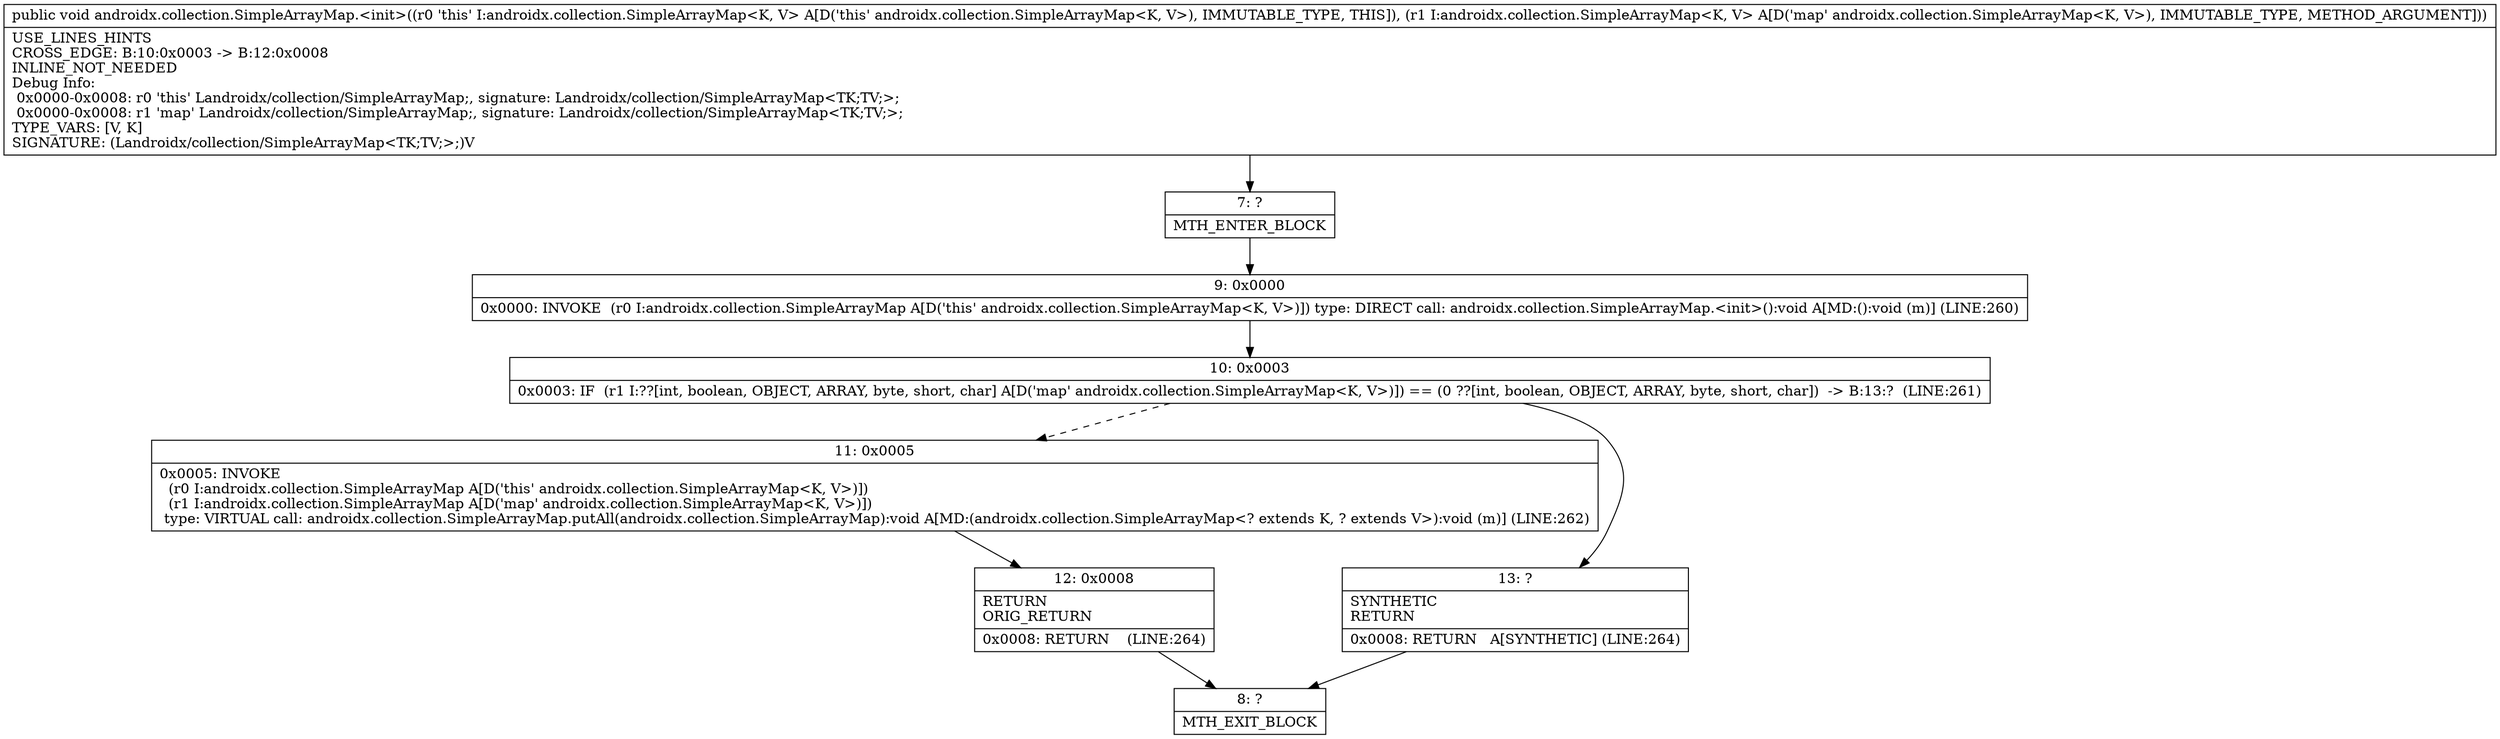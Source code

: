digraph "CFG forandroidx.collection.SimpleArrayMap.\<init\>(Landroidx\/collection\/SimpleArrayMap;)V" {
Node_7 [shape=record,label="{7\:\ ?|MTH_ENTER_BLOCK\l}"];
Node_9 [shape=record,label="{9\:\ 0x0000|0x0000: INVOKE  (r0 I:androidx.collection.SimpleArrayMap A[D('this' androidx.collection.SimpleArrayMap\<K, V\>)]) type: DIRECT call: androidx.collection.SimpleArrayMap.\<init\>():void A[MD:():void (m)] (LINE:260)\l}"];
Node_10 [shape=record,label="{10\:\ 0x0003|0x0003: IF  (r1 I:??[int, boolean, OBJECT, ARRAY, byte, short, char] A[D('map' androidx.collection.SimpleArrayMap\<K, V\>)]) == (0 ??[int, boolean, OBJECT, ARRAY, byte, short, char])  \-\> B:13:?  (LINE:261)\l}"];
Node_11 [shape=record,label="{11\:\ 0x0005|0x0005: INVOKE  \l  (r0 I:androidx.collection.SimpleArrayMap A[D('this' androidx.collection.SimpleArrayMap\<K, V\>)])\l  (r1 I:androidx.collection.SimpleArrayMap A[D('map' androidx.collection.SimpleArrayMap\<K, V\>)])\l type: VIRTUAL call: androidx.collection.SimpleArrayMap.putAll(androidx.collection.SimpleArrayMap):void A[MD:(androidx.collection.SimpleArrayMap\<? extends K, ? extends V\>):void (m)] (LINE:262)\l}"];
Node_12 [shape=record,label="{12\:\ 0x0008|RETURN\lORIG_RETURN\l|0x0008: RETURN    (LINE:264)\l}"];
Node_8 [shape=record,label="{8\:\ ?|MTH_EXIT_BLOCK\l}"];
Node_13 [shape=record,label="{13\:\ ?|SYNTHETIC\lRETURN\l|0x0008: RETURN   A[SYNTHETIC] (LINE:264)\l}"];
MethodNode[shape=record,label="{public void androidx.collection.SimpleArrayMap.\<init\>((r0 'this' I:androidx.collection.SimpleArrayMap\<K, V\> A[D('this' androidx.collection.SimpleArrayMap\<K, V\>), IMMUTABLE_TYPE, THIS]), (r1 I:androidx.collection.SimpleArrayMap\<K, V\> A[D('map' androidx.collection.SimpleArrayMap\<K, V\>), IMMUTABLE_TYPE, METHOD_ARGUMENT]))  | USE_LINES_HINTS\lCROSS_EDGE: B:10:0x0003 \-\> B:12:0x0008\lINLINE_NOT_NEEDED\lDebug Info:\l  0x0000\-0x0008: r0 'this' Landroidx\/collection\/SimpleArrayMap;, signature: Landroidx\/collection\/SimpleArrayMap\<TK;TV;\>;\l  0x0000\-0x0008: r1 'map' Landroidx\/collection\/SimpleArrayMap;, signature: Landroidx\/collection\/SimpleArrayMap\<TK;TV;\>;\lTYPE_VARS: [V, K]\lSIGNATURE: (Landroidx\/collection\/SimpleArrayMap\<TK;TV;\>;)V\l}"];
MethodNode -> Node_7;Node_7 -> Node_9;
Node_9 -> Node_10;
Node_10 -> Node_11[style=dashed];
Node_10 -> Node_13;
Node_11 -> Node_12;
Node_12 -> Node_8;
Node_13 -> Node_8;
}

